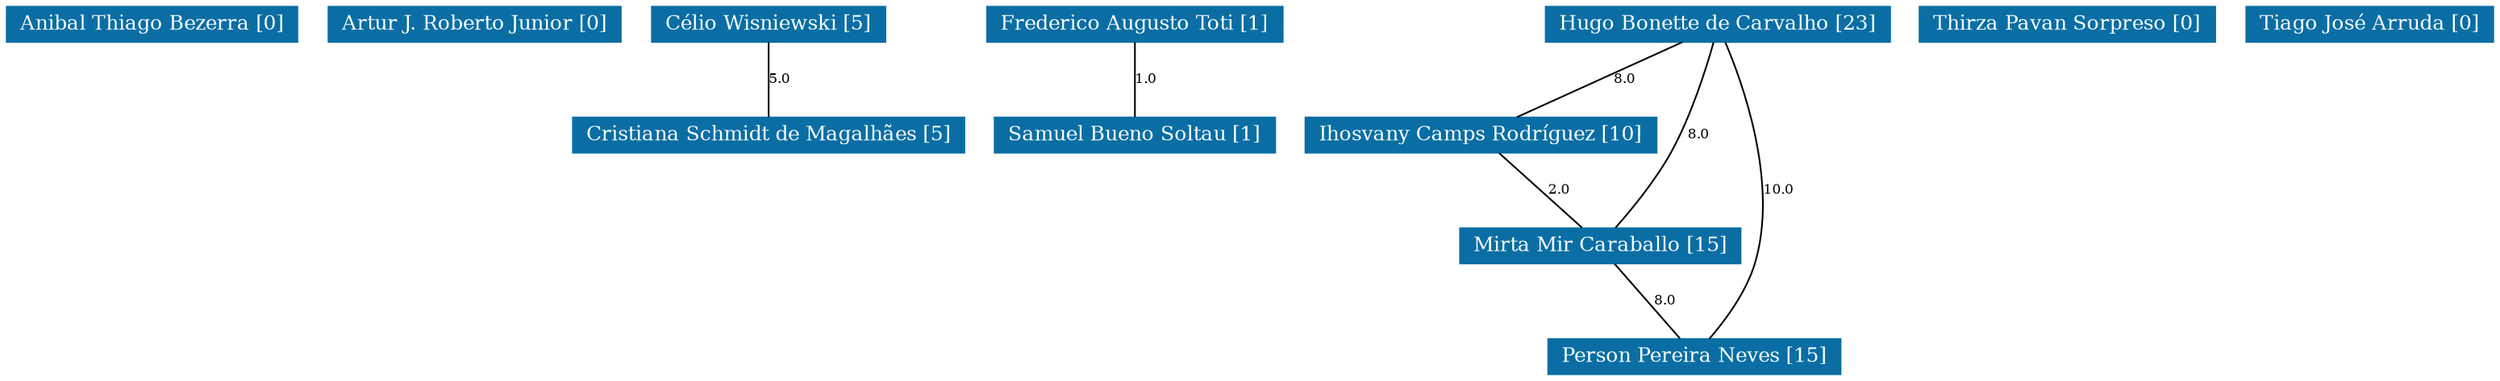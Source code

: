 strict graph grafo2 {
	graph [bb="0,0,1237.5,219",
		id=grafo2,
		overlap=False
	];
	node [fontsize=12,
		label="\N",
		shape=rectangle,
		style=filled
	];
	0	 [URL="membro-8478305453281130.html",
		color="#0A6EA4",
		fontcolor="#FFFFFF",
		height=0.29167,
		label="Anibal Thiago Bezerra [0]",
		pos="71.5,208.5",
		width=1.9861];
	1	 [URL="membro-6122155083160820.html",
		color="#0A6EA4",
		fontcolor="#FFFFFF",
		height=0.29167,
		label="Artur J. Roberto Junior [0]",
		pos="232.5,208.5",
		width=1.9861];
	2	 [URL="membro-4055079165002493.html",
		color="#0A6EA4",
		fontcolor="#FFFFFF",
		height=0.29167,
		label="Célio Wisniewski [5]",
		pos="380.5,208.5",
		width=1.6111];
	3	 [URL="membro-1140012060761818.html",
		color="#0A6EA4",
		fontcolor="#FFFFFF",
		height=0.29167,
		label="Cristiana Schmidt de Magalhães [5]",
		pos="380.5,142.5",
		width=2.5833];
	2 -- 3	 [fontsize=8,
		label=5.0,
		lp="385.5,175.5",
		pos="380.5,197.9 380.5,185.65 380.5,165.62 380.5,153.3"];
	4	 [URL="membro-5154949759339458.html",
		color="#0A6EA4",
		fontcolor="#FFFFFF",
		height=0.29167,
		label="Frederico Augusto Toti [1]",
		pos="560.5,208.5",
		width=1.9861];
	9	 [URL="membro-4318353199461089.html",
		color="#0A6EA4",
		fontcolor="#FFFFFF",
		height=0.29167,
		label="Samuel Bueno Soltau [1]",
		pos="560.5,142.5",
		width=1.9028];
	4 -- 9	 [fontsize=8,
		label=1.0,
		lp="565.5,175.5",
		pos="560.5,197.9 560.5,185.65 560.5,165.62 560.5,153.3"];
	5	 [URL="membro-1642083834158700.html",
		color="#0A6EA4",
		fontcolor="#FFFFFF",
		height=0.29167,
		label="Hugo Bonette de Carvalho [23]",
		pos="853.5,208.5",
		width=2.3194];
	6	 [URL="membro-3732563704810366.html",
		color="#0A6EA4",
		fontcolor="#FFFFFF",
		height=0.29167,
		label="Ihosvany Camps Rodríguez [10]",
		pos="732.5,142.5",
		width=2.3611];
	5 -- 6	 [fontsize=8,
		label=8.0,
		lp="805.5,175.5",
		pos="834.06,197.9 811.48,185.58 774.45,165.38 751.89,153.08"];
	7	 [URL="membro-6165304398755510.html",
		color="#0A6EA4",
		fontcolor="#FFFFFF",
		height=0.29167,
		label="Mirta Mir Caraballo [15]",
		pos="795.5,76.5",
		width=1.875];
	5 -- 7	 [fontsize=8,
		label=8.0,
		lp="840.5,142.5",
		pos="850.38,197.88 845.84,182.91 836.82,154.85 826.5,132 819.23,115.91 808.94,98.251 802.24,87.272"];
	8	 [URL="membro-2380268778692743.html",
		color="#0A6EA4",
		fontcolor="#FFFFFF",
		height=0.29167,
		label="Person Pereira Neves [15]",
		pos="843.5,10.5",
		width=1.9306];
	5 -- 8	 [fontsize=8,
		label=10.0,
		lp="882.5,109.5",
		pos="857.36,197.99 865.56,174.2 883.05,114.52 871.5,66 867.55,49.412 857.81,32.158 850.93,21.38"];
	6 -- 7	 [fontsize=8,
		label=2.0,
		lp="773.5,109.5",
		pos="742.62,131.9 754.31,119.65 773.43,99.622 785.19,87.297"];
	7 -- 8	 [fontsize=8,
		label=8.0,
		lp="827.5,43.5",
		pos="803.21,65.896 812.12,53.653 826.68,33.622 835.65,21.297"];
	10	 [URL="membro-3940703666349048.html",
		color="#0A6EA4",
		fontcolor="#FFFFFF",
		height=0.29167,
		label="Thirza Pavan Sorpreso [0]",
		pos="1026.5,208.5",
		width=1.9722];
	11	 [URL="membro-2604391010090933.html",
		color="#0A6EA4",
		fontcolor="#FFFFFF",
		height=0.29167,
		label="Tiago José Arruda [0]",
		pos="1176.5,208.5",
		width=1.6944];
}
